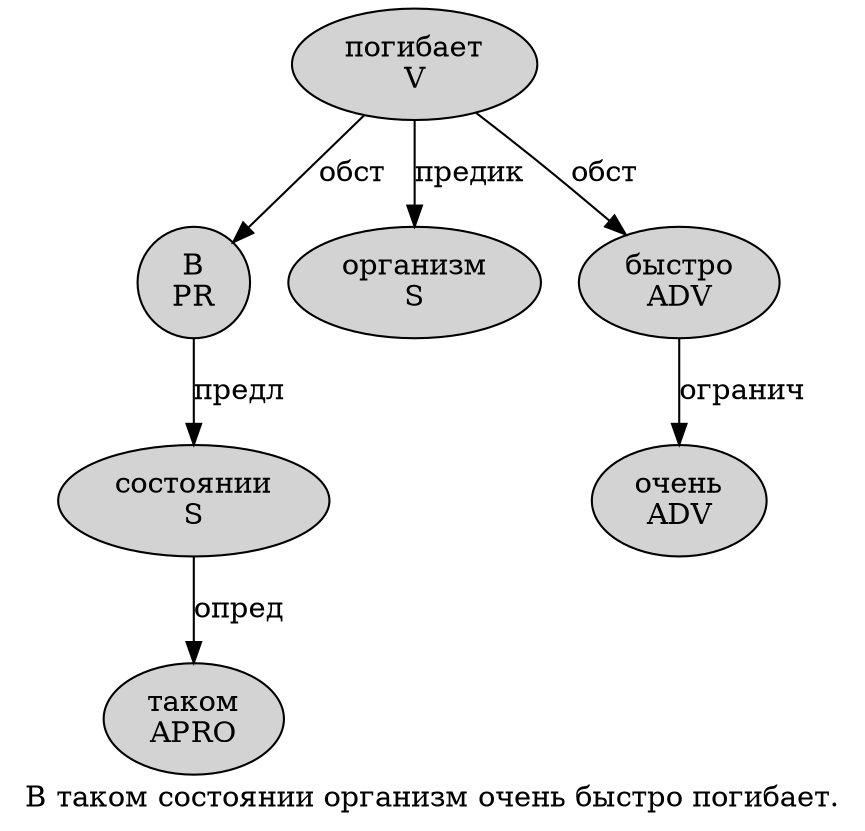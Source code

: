 digraph SENTENCE_2985 {
	graph [label="В таком состоянии организм очень быстро погибает."]
	node [style=filled]
		0 [label="В
PR" color="" fillcolor=lightgray penwidth=1 shape=ellipse]
		1 [label="таком
APRO" color="" fillcolor=lightgray penwidth=1 shape=ellipse]
		2 [label="состоянии
S" color="" fillcolor=lightgray penwidth=1 shape=ellipse]
		3 [label="организм
S" color="" fillcolor=lightgray penwidth=1 shape=ellipse]
		4 [label="очень
ADV" color="" fillcolor=lightgray penwidth=1 shape=ellipse]
		5 [label="быстро
ADV" color="" fillcolor=lightgray penwidth=1 shape=ellipse]
		6 [label="погибает
V" color="" fillcolor=lightgray penwidth=1 shape=ellipse]
			2 -> 1 [label="опред"]
			0 -> 2 [label="предл"]
			5 -> 4 [label="огранич"]
			6 -> 0 [label="обст"]
			6 -> 3 [label="предик"]
			6 -> 5 [label="обст"]
}